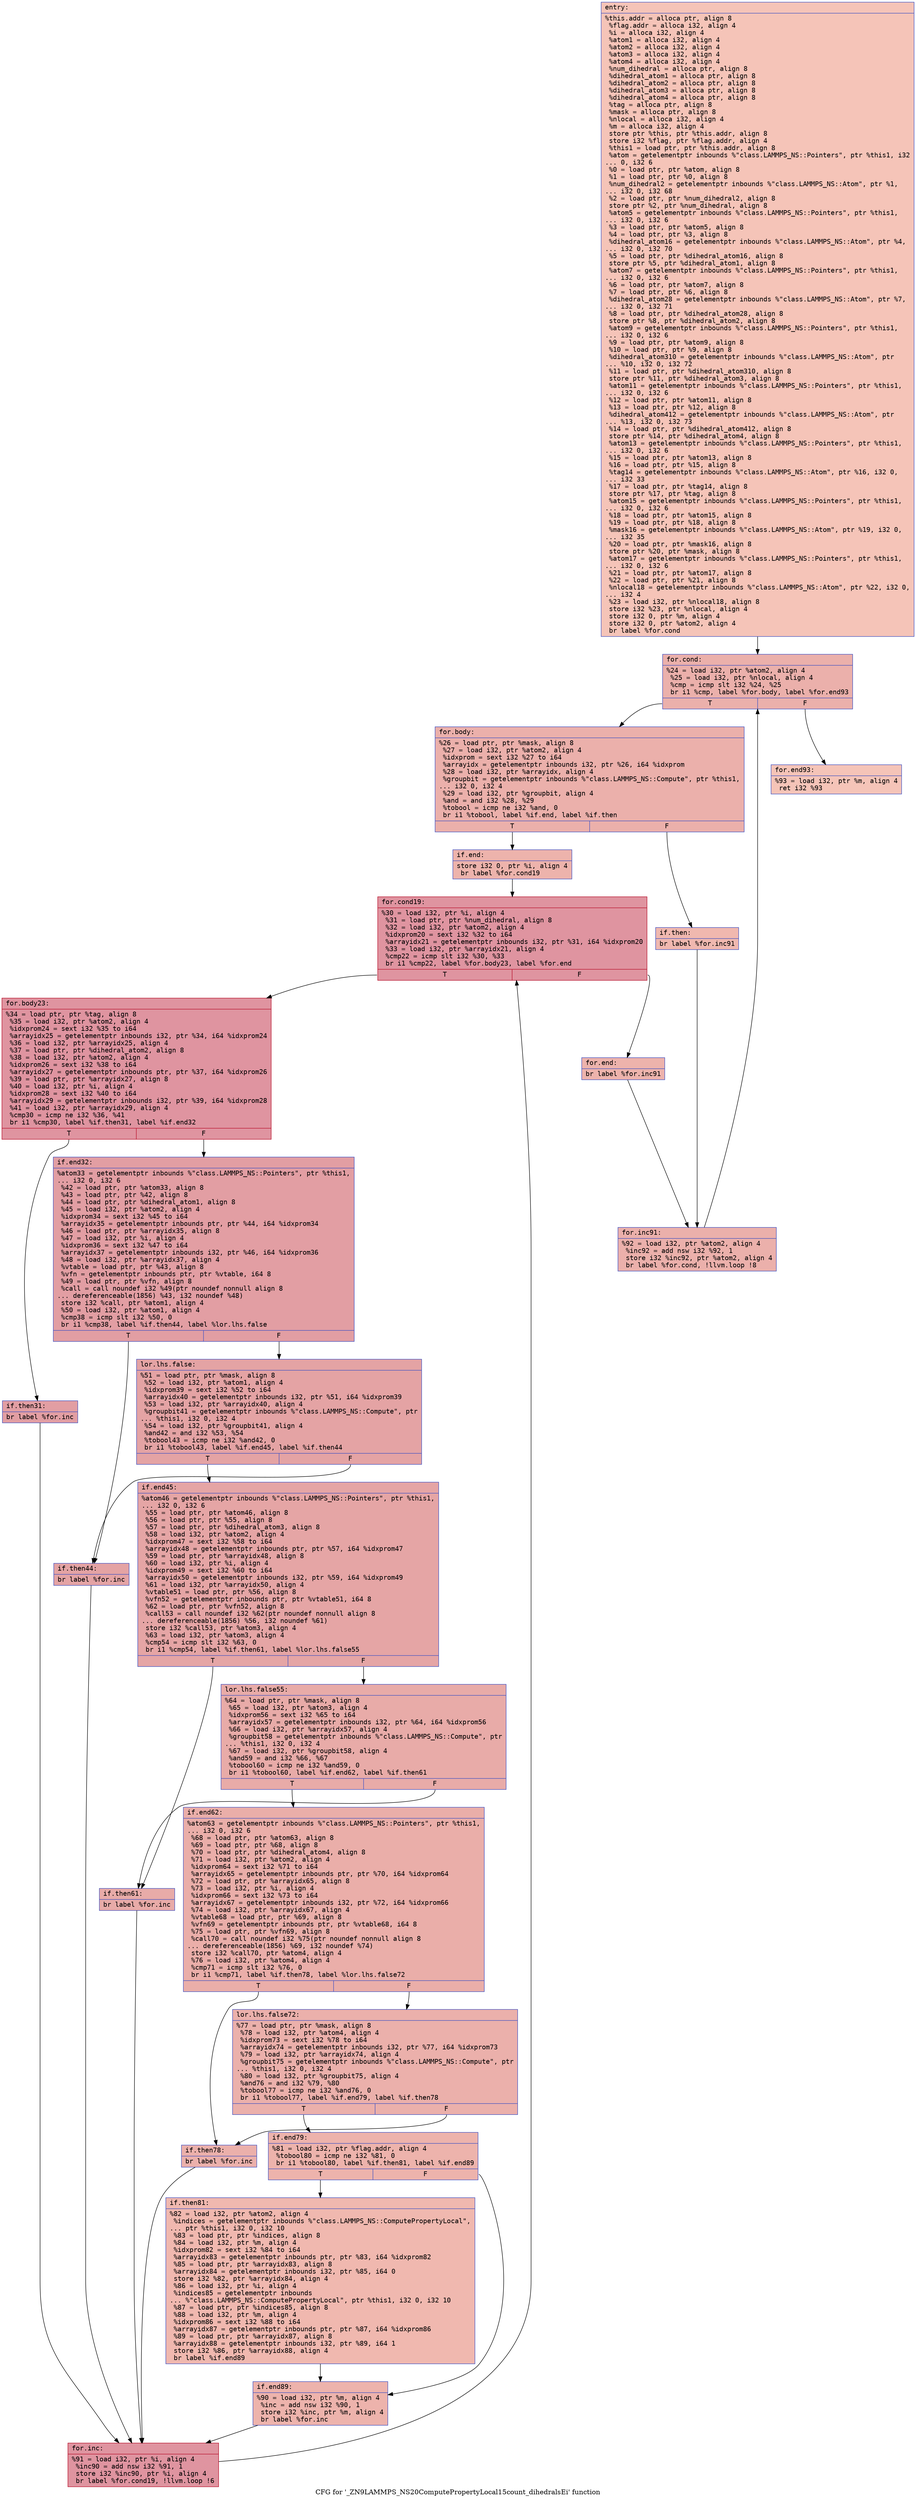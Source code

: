 digraph "CFG for '_ZN9LAMMPS_NS20ComputePropertyLocal15count_dihedralsEi' function" {
	label="CFG for '_ZN9LAMMPS_NS20ComputePropertyLocal15count_dihedralsEi' function";

	Node0x5611e681ffa0 [shape=record,color="#3d50c3ff", style=filled, fillcolor="#e97a5f70" fontname="Courier",label="{entry:\l|  %this.addr = alloca ptr, align 8\l  %flag.addr = alloca i32, align 4\l  %i = alloca i32, align 4\l  %atom1 = alloca i32, align 4\l  %atom2 = alloca i32, align 4\l  %atom3 = alloca i32, align 4\l  %atom4 = alloca i32, align 4\l  %num_dihedral = alloca ptr, align 8\l  %dihedral_atom1 = alloca ptr, align 8\l  %dihedral_atom2 = alloca ptr, align 8\l  %dihedral_atom3 = alloca ptr, align 8\l  %dihedral_atom4 = alloca ptr, align 8\l  %tag = alloca ptr, align 8\l  %mask = alloca ptr, align 8\l  %nlocal = alloca i32, align 4\l  %m = alloca i32, align 4\l  store ptr %this, ptr %this.addr, align 8\l  store i32 %flag, ptr %flag.addr, align 4\l  %this1 = load ptr, ptr %this.addr, align 8\l  %atom = getelementptr inbounds %\"class.LAMMPS_NS::Pointers\", ptr %this1, i32\l... 0, i32 6\l  %0 = load ptr, ptr %atom, align 8\l  %1 = load ptr, ptr %0, align 8\l  %num_dihedral2 = getelementptr inbounds %\"class.LAMMPS_NS::Atom\", ptr %1,\l... i32 0, i32 68\l  %2 = load ptr, ptr %num_dihedral2, align 8\l  store ptr %2, ptr %num_dihedral, align 8\l  %atom5 = getelementptr inbounds %\"class.LAMMPS_NS::Pointers\", ptr %this1,\l... i32 0, i32 6\l  %3 = load ptr, ptr %atom5, align 8\l  %4 = load ptr, ptr %3, align 8\l  %dihedral_atom16 = getelementptr inbounds %\"class.LAMMPS_NS::Atom\", ptr %4,\l... i32 0, i32 70\l  %5 = load ptr, ptr %dihedral_atom16, align 8\l  store ptr %5, ptr %dihedral_atom1, align 8\l  %atom7 = getelementptr inbounds %\"class.LAMMPS_NS::Pointers\", ptr %this1,\l... i32 0, i32 6\l  %6 = load ptr, ptr %atom7, align 8\l  %7 = load ptr, ptr %6, align 8\l  %dihedral_atom28 = getelementptr inbounds %\"class.LAMMPS_NS::Atom\", ptr %7,\l... i32 0, i32 71\l  %8 = load ptr, ptr %dihedral_atom28, align 8\l  store ptr %8, ptr %dihedral_atom2, align 8\l  %atom9 = getelementptr inbounds %\"class.LAMMPS_NS::Pointers\", ptr %this1,\l... i32 0, i32 6\l  %9 = load ptr, ptr %atom9, align 8\l  %10 = load ptr, ptr %9, align 8\l  %dihedral_atom310 = getelementptr inbounds %\"class.LAMMPS_NS::Atom\", ptr\l... %10, i32 0, i32 72\l  %11 = load ptr, ptr %dihedral_atom310, align 8\l  store ptr %11, ptr %dihedral_atom3, align 8\l  %atom11 = getelementptr inbounds %\"class.LAMMPS_NS::Pointers\", ptr %this1,\l... i32 0, i32 6\l  %12 = load ptr, ptr %atom11, align 8\l  %13 = load ptr, ptr %12, align 8\l  %dihedral_atom412 = getelementptr inbounds %\"class.LAMMPS_NS::Atom\", ptr\l... %13, i32 0, i32 73\l  %14 = load ptr, ptr %dihedral_atom412, align 8\l  store ptr %14, ptr %dihedral_atom4, align 8\l  %atom13 = getelementptr inbounds %\"class.LAMMPS_NS::Pointers\", ptr %this1,\l... i32 0, i32 6\l  %15 = load ptr, ptr %atom13, align 8\l  %16 = load ptr, ptr %15, align 8\l  %tag14 = getelementptr inbounds %\"class.LAMMPS_NS::Atom\", ptr %16, i32 0,\l... i32 33\l  %17 = load ptr, ptr %tag14, align 8\l  store ptr %17, ptr %tag, align 8\l  %atom15 = getelementptr inbounds %\"class.LAMMPS_NS::Pointers\", ptr %this1,\l... i32 0, i32 6\l  %18 = load ptr, ptr %atom15, align 8\l  %19 = load ptr, ptr %18, align 8\l  %mask16 = getelementptr inbounds %\"class.LAMMPS_NS::Atom\", ptr %19, i32 0,\l... i32 35\l  %20 = load ptr, ptr %mask16, align 8\l  store ptr %20, ptr %mask, align 8\l  %atom17 = getelementptr inbounds %\"class.LAMMPS_NS::Pointers\", ptr %this1,\l... i32 0, i32 6\l  %21 = load ptr, ptr %atom17, align 8\l  %22 = load ptr, ptr %21, align 8\l  %nlocal18 = getelementptr inbounds %\"class.LAMMPS_NS::Atom\", ptr %22, i32 0,\l... i32 4\l  %23 = load i32, ptr %nlocal18, align 8\l  store i32 %23, ptr %nlocal, align 4\l  store i32 0, ptr %m, align 4\l  store i32 0, ptr %atom2, align 4\l  br label %for.cond\l}"];
	Node0x5611e681ffa0 -> Node0x5611e68bc540[tooltip="entry -> for.cond\nProbability 100.00%" ];
	Node0x5611e68bc540 [shape=record,color="#3d50c3ff", style=filled, fillcolor="#d24b4070" fontname="Courier",label="{for.cond:\l|  %24 = load i32, ptr %atom2, align 4\l  %25 = load i32, ptr %nlocal, align 4\l  %cmp = icmp slt i32 %24, %25\l  br i1 %cmp, label %for.body, label %for.end93\l|{<s0>T|<s1>F}}"];
	Node0x5611e68bc540:s0 -> Node0x5611e68bc7b0[tooltip="for.cond -> for.body\nProbability 96.88%" ];
	Node0x5611e68bc540:s1 -> Node0x5611e68bc800[tooltip="for.cond -> for.end93\nProbability 3.12%" ];
	Node0x5611e68bc7b0 [shape=record,color="#3d50c3ff", style=filled, fillcolor="#d24b4070" fontname="Courier",label="{for.body:\l|  %26 = load ptr, ptr %mask, align 8\l  %27 = load i32, ptr %atom2, align 4\l  %idxprom = sext i32 %27 to i64\l  %arrayidx = getelementptr inbounds i32, ptr %26, i64 %idxprom\l  %28 = load i32, ptr %arrayidx, align 4\l  %groupbit = getelementptr inbounds %\"class.LAMMPS_NS::Compute\", ptr %this1,\l... i32 0, i32 4\l  %29 = load i32, ptr %groupbit, align 4\l  %and = and i32 %28, %29\l  %tobool = icmp ne i32 %and, 0\l  br i1 %tobool, label %if.end, label %if.then\l|{<s0>T|<s1>F}}"];
	Node0x5611e68bc7b0:s0 -> Node0x5611e68bcee0[tooltip="for.body -> if.end\nProbability 62.50%" ];
	Node0x5611e68bc7b0:s1 -> Node0x5611e68bcf50[tooltip="for.body -> if.then\nProbability 37.50%" ];
	Node0x5611e68bcf50 [shape=record,color="#3d50c3ff", style=filled, fillcolor="#dc5d4a70" fontname="Courier",label="{if.then:\l|  br label %for.inc91\l}"];
	Node0x5611e68bcf50 -> Node0x5611e68bd070[tooltip="if.then -> for.inc91\nProbability 100.00%" ];
	Node0x5611e68bcee0 [shape=record,color="#3d50c3ff", style=filled, fillcolor="#d6524470" fontname="Courier",label="{if.end:\l|  store i32 0, ptr %i, align 4\l  br label %for.cond19\l}"];
	Node0x5611e68bcee0 -> Node0x5611e68bd200[tooltip="if.end -> for.cond19\nProbability 100.00%" ];
	Node0x5611e68bd200 [shape=record,color="#b70d28ff", style=filled, fillcolor="#b70d2870" fontname="Courier",label="{for.cond19:\l|  %30 = load i32, ptr %i, align 4\l  %31 = load ptr, ptr %num_dihedral, align 8\l  %32 = load i32, ptr %atom2, align 4\l  %idxprom20 = sext i32 %32 to i64\l  %arrayidx21 = getelementptr inbounds i32, ptr %31, i64 %idxprom20\l  %33 = load i32, ptr %arrayidx21, align 4\l  %cmp22 = icmp slt i32 %30, %33\l  br i1 %cmp22, label %for.body23, label %for.end\l|{<s0>T|<s1>F}}"];
	Node0x5611e68bd200:s0 -> Node0x5611e68bda50[tooltip="for.cond19 -> for.body23\nProbability 96.88%" ];
	Node0x5611e68bd200:s1 -> Node0x5611e68bdaa0[tooltip="for.cond19 -> for.end\nProbability 3.12%" ];
	Node0x5611e68bda50 [shape=record,color="#b70d28ff", style=filled, fillcolor="#b70d2870" fontname="Courier",label="{for.body23:\l|  %34 = load ptr, ptr %tag, align 8\l  %35 = load i32, ptr %atom2, align 4\l  %idxprom24 = sext i32 %35 to i64\l  %arrayidx25 = getelementptr inbounds i32, ptr %34, i64 %idxprom24\l  %36 = load i32, ptr %arrayidx25, align 4\l  %37 = load ptr, ptr %dihedral_atom2, align 8\l  %38 = load i32, ptr %atom2, align 4\l  %idxprom26 = sext i32 %38 to i64\l  %arrayidx27 = getelementptr inbounds ptr, ptr %37, i64 %idxprom26\l  %39 = load ptr, ptr %arrayidx27, align 8\l  %40 = load i32, ptr %i, align 4\l  %idxprom28 = sext i32 %40 to i64\l  %arrayidx29 = getelementptr inbounds i32, ptr %39, i64 %idxprom28\l  %41 = load i32, ptr %arrayidx29, align 4\l  %cmp30 = icmp ne i32 %36, %41\l  br i1 %cmp30, label %if.then31, label %if.end32\l|{<s0>T|<s1>F}}"];
	Node0x5611e68bda50:s0 -> Node0x5611e68be4c0[tooltip="for.body23 -> if.then31\nProbability 50.00%" ];
	Node0x5611e68bda50:s1 -> Node0x5611e68be540[tooltip="for.body23 -> if.end32\nProbability 50.00%" ];
	Node0x5611e68be4c0 [shape=record,color="#3d50c3ff", style=filled, fillcolor="#be242e70" fontname="Courier",label="{if.then31:\l|  br label %for.inc\l}"];
	Node0x5611e68be4c0 -> Node0x5611e68be670[tooltip="if.then31 -> for.inc\nProbability 100.00%" ];
	Node0x5611e68be540 [shape=record,color="#3d50c3ff", style=filled, fillcolor="#be242e70" fontname="Courier",label="{if.end32:\l|  %atom33 = getelementptr inbounds %\"class.LAMMPS_NS::Pointers\", ptr %this1,\l... i32 0, i32 6\l  %42 = load ptr, ptr %atom33, align 8\l  %43 = load ptr, ptr %42, align 8\l  %44 = load ptr, ptr %dihedral_atom1, align 8\l  %45 = load i32, ptr %atom2, align 4\l  %idxprom34 = sext i32 %45 to i64\l  %arrayidx35 = getelementptr inbounds ptr, ptr %44, i64 %idxprom34\l  %46 = load ptr, ptr %arrayidx35, align 8\l  %47 = load i32, ptr %i, align 4\l  %idxprom36 = sext i32 %47 to i64\l  %arrayidx37 = getelementptr inbounds i32, ptr %46, i64 %idxprom36\l  %48 = load i32, ptr %arrayidx37, align 4\l  %vtable = load ptr, ptr %43, align 8\l  %vfn = getelementptr inbounds ptr, ptr %vtable, i64 8\l  %49 = load ptr, ptr %vfn, align 8\l  %call = call noundef i32 %49(ptr noundef nonnull align 8\l... dereferenceable(1856) %43, i32 noundef %48)\l  store i32 %call, ptr %atom1, align 4\l  %50 = load i32, ptr %atom1, align 4\l  %cmp38 = icmp slt i32 %50, 0\l  br i1 %cmp38, label %if.then44, label %lor.lhs.false\l|{<s0>T|<s1>F}}"];
	Node0x5611e68be540:s0 -> Node0x5611e68bfb80[tooltip="if.end32 -> if.then44\nProbability 37.50%" ];
	Node0x5611e68be540:s1 -> Node0x5611e68bfc00[tooltip="if.end32 -> lor.lhs.false\nProbability 62.50%" ];
	Node0x5611e68bfc00 [shape=record,color="#3d50c3ff", style=filled, fillcolor="#c32e3170" fontname="Courier",label="{lor.lhs.false:\l|  %51 = load ptr, ptr %mask, align 8\l  %52 = load i32, ptr %atom1, align 4\l  %idxprom39 = sext i32 %52 to i64\l  %arrayidx40 = getelementptr inbounds i32, ptr %51, i64 %idxprom39\l  %53 = load i32, ptr %arrayidx40, align 4\l  %groupbit41 = getelementptr inbounds %\"class.LAMMPS_NS::Compute\", ptr\l... %this1, i32 0, i32 4\l  %54 = load i32, ptr %groupbit41, align 4\l  %and42 = and i32 %53, %54\l  %tobool43 = icmp ne i32 %and42, 0\l  br i1 %tobool43, label %if.end45, label %if.then44\l|{<s0>T|<s1>F}}"];
	Node0x5611e68bfc00:s0 -> Node0x5611e68c0300[tooltip="lor.lhs.false -> if.end45\nProbability 62.50%" ];
	Node0x5611e68bfc00:s1 -> Node0x5611e68bfb80[tooltip="lor.lhs.false -> if.then44\nProbability 37.50%" ];
	Node0x5611e68bfb80 [shape=record,color="#3d50c3ff", style=filled, fillcolor="#c32e3170" fontname="Courier",label="{if.then44:\l|  br label %for.inc\l}"];
	Node0x5611e68bfb80 -> Node0x5611e68be670[tooltip="if.then44 -> for.inc\nProbability 100.00%" ];
	Node0x5611e68c0300 [shape=record,color="#3d50c3ff", style=filled, fillcolor="#c5333470" fontname="Courier",label="{if.end45:\l|  %atom46 = getelementptr inbounds %\"class.LAMMPS_NS::Pointers\", ptr %this1,\l... i32 0, i32 6\l  %55 = load ptr, ptr %atom46, align 8\l  %56 = load ptr, ptr %55, align 8\l  %57 = load ptr, ptr %dihedral_atom3, align 8\l  %58 = load i32, ptr %atom2, align 4\l  %idxprom47 = sext i32 %58 to i64\l  %arrayidx48 = getelementptr inbounds ptr, ptr %57, i64 %idxprom47\l  %59 = load ptr, ptr %arrayidx48, align 8\l  %60 = load i32, ptr %i, align 4\l  %idxprom49 = sext i32 %60 to i64\l  %arrayidx50 = getelementptr inbounds i32, ptr %59, i64 %idxprom49\l  %61 = load i32, ptr %arrayidx50, align 4\l  %vtable51 = load ptr, ptr %56, align 8\l  %vfn52 = getelementptr inbounds ptr, ptr %vtable51, i64 8\l  %62 = load ptr, ptr %vfn52, align 8\l  %call53 = call noundef i32 %62(ptr noundef nonnull align 8\l... dereferenceable(1856) %56, i32 noundef %61)\l  store i32 %call53, ptr %atom3, align 4\l  %63 = load i32, ptr %atom3, align 4\l  %cmp54 = icmp slt i32 %63, 0\l  br i1 %cmp54, label %if.then61, label %lor.lhs.false55\l|{<s0>T|<s1>F}}"];
	Node0x5611e68c0300:s0 -> Node0x5611e68c10d0[tooltip="if.end45 -> if.then61\nProbability 37.50%" ];
	Node0x5611e68c0300:s1 -> Node0x5611e68c1150[tooltip="if.end45 -> lor.lhs.false55\nProbability 62.50%" ];
	Node0x5611e68c1150 [shape=record,color="#3d50c3ff", style=filled, fillcolor="#cc403a70" fontname="Courier",label="{lor.lhs.false55:\l|  %64 = load ptr, ptr %mask, align 8\l  %65 = load i32, ptr %atom3, align 4\l  %idxprom56 = sext i32 %65 to i64\l  %arrayidx57 = getelementptr inbounds i32, ptr %64, i64 %idxprom56\l  %66 = load i32, ptr %arrayidx57, align 4\l  %groupbit58 = getelementptr inbounds %\"class.LAMMPS_NS::Compute\", ptr\l... %this1, i32 0, i32 4\l  %67 = load i32, ptr %groupbit58, align 4\l  %and59 = and i32 %66, %67\l  %tobool60 = icmp ne i32 %and59, 0\l  br i1 %tobool60, label %if.end62, label %if.then61\l|{<s0>T|<s1>F}}"];
	Node0x5611e68c1150:s0 -> Node0x5611e68bd280[tooltip="lor.lhs.false55 -> if.end62\nProbability 62.50%" ];
	Node0x5611e68c1150:s1 -> Node0x5611e68c10d0[tooltip="lor.lhs.false55 -> if.then61\nProbability 37.50%" ];
	Node0x5611e68c10d0 [shape=record,color="#3d50c3ff", style=filled, fillcolor="#cc403a70" fontname="Courier",label="{if.then61:\l|  br label %for.inc\l}"];
	Node0x5611e68c10d0 -> Node0x5611e68be670[tooltip="if.then61 -> for.inc\nProbability 100.00%" ];
	Node0x5611e68bd280 [shape=record,color="#3d50c3ff", style=filled, fillcolor="#d0473d70" fontname="Courier",label="{if.end62:\l|  %atom63 = getelementptr inbounds %\"class.LAMMPS_NS::Pointers\", ptr %this1,\l... i32 0, i32 6\l  %68 = load ptr, ptr %atom63, align 8\l  %69 = load ptr, ptr %68, align 8\l  %70 = load ptr, ptr %dihedral_atom4, align 8\l  %71 = load i32, ptr %atom2, align 4\l  %idxprom64 = sext i32 %71 to i64\l  %arrayidx65 = getelementptr inbounds ptr, ptr %70, i64 %idxprom64\l  %72 = load ptr, ptr %arrayidx65, align 8\l  %73 = load i32, ptr %i, align 4\l  %idxprom66 = sext i32 %73 to i64\l  %arrayidx67 = getelementptr inbounds i32, ptr %72, i64 %idxprom66\l  %74 = load i32, ptr %arrayidx67, align 4\l  %vtable68 = load ptr, ptr %69, align 8\l  %vfn69 = getelementptr inbounds ptr, ptr %vtable68, i64 8\l  %75 = load ptr, ptr %vfn69, align 8\l  %call70 = call noundef i32 %75(ptr noundef nonnull align 8\l... dereferenceable(1856) %69, i32 noundef %74)\l  store i32 %call70, ptr %atom4, align 4\l  %76 = load i32, ptr %atom4, align 4\l  %cmp71 = icmp slt i32 %76, 0\l  br i1 %cmp71, label %if.then78, label %lor.lhs.false72\l|{<s0>T|<s1>F}}"];
	Node0x5611e68bd280:s0 -> Node0x5611e68c2c20[tooltip="if.end62 -> if.then78\nProbability 37.50%" ];
	Node0x5611e68bd280:s1 -> Node0x5611e68c2ca0[tooltip="if.end62 -> lor.lhs.false72\nProbability 62.50%" ];
	Node0x5611e68c2ca0 [shape=record,color="#3d50c3ff", style=filled, fillcolor="#d24b4070" fontname="Courier",label="{lor.lhs.false72:\l|  %77 = load ptr, ptr %mask, align 8\l  %78 = load i32, ptr %atom4, align 4\l  %idxprom73 = sext i32 %78 to i64\l  %arrayidx74 = getelementptr inbounds i32, ptr %77, i64 %idxprom73\l  %79 = load i32, ptr %arrayidx74, align 4\l  %groupbit75 = getelementptr inbounds %\"class.LAMMPS_NS::Compute\", ptr\l... %this1, i32 0, i32 4\l  %80 = load i32, ptr %groupbit75, align 4\l  %and76 = and i32 %79, %80\l  %tobool77 = icmp ne i32 %and76, 0\l  br i1 %tobool77, label %if.end79, label %if.then78\l|{<s0>T|<s1>F}}"];
	Node0x5611e68c2ca0:s0 -> Node0x5611e68c33a0[tooltip="lor.lhs.false72 -> if.end79\nProbability 62.50%" ];
	Node0x5611e68c2ca0:s1 -> Node0x5611e68c2c20[tooltip="lor.lhs.false72 -> if.then78\nProbability 37.50%" ];
	Node0x5611e68c2c20 [shape=record,color="#3d50c3ff", style=filled, fillcolor="#d24b4070" fontname="Courier",label="{if.then78:\l|  br label %for.inc\l}"];
	Node0x5611e68c2c20 -> Node0x5611e68be670[tooltip="if.then78 -> for.inc\nProbability 100.00%" ];
	Node0x5611e68c33a0 [shape=record,color="#3d50c3ff", style=filled, fillcolor="#d6524470" fontname="Courier",label="{if.end79:\l|  %81 = load i32, ptr %flag.addr, align 4\l  %tobool80 = icmp ne i32 %81, 0\l  br i1 %tobool80, label %if.then81, label %if.end89\l|{<s0>T|<s1>F}}"];
	Node0x5611e68c33a0:s0 -> Node0x5611e68c3680[tooltip="if.end79 -> if.then81\nProbability 62.50%" ];
	Node0x5611e68c33a0:s1 -> Node0x5611e68c3700[tooltip="if.end79 -> if.end89\nProbability 37.50%" ];
	Node0x5611e68c3680 [shape=record,color="#3d50c3ff", style=filled, fillcolor="#dc5d4a70" fontname="Courier",label="{if.then81:\l|  %82 = load i32, ptr %atom2, align 4\l  %indices = getelementptr inbounds %\"class.LAMMPS_NS::ComputePropertyLocal\",\l... ptr %this1, i32 0, i32 10\l  %83 = load ptr, ptr %indices, align 8\l  %84 = load i32, ptr %m, align 4\l  %idxprom82 = sext i32 %84 to i64\l  %arrayidx83 = getelementptr inbounds ptr, ptr %83, i64 %idxprom82\l  %85 = load ptr, ptr %arrayidx83, align 8\l  %arrayidx84 = getelementptr inbounds i32, ptr %85, i64 0\l  store i32 %82, ptr %arrayidx84, align 4\l  %86 = load i32, ptr %i, align 4\l  %indices85 = getelementptr inbounds\l... %\"class.LAMMPS_NS::ComputePropertyLocal\", ptr %this1, i32 0, i32 10\l  %87 = load ptr, ptr %indices85, align 8\l  %88 = load i32, ptr %m, align 4\l  %idxprom86 = sext i32 %88 to i64\l  %arrayidx87 = getelementptr inbounds ptr, ptr %87, i64 %idxprom86\l  %89 = load ptr, ptr %arrayidx87, align 8\l  %arrayidx88 = getelementptr inbounds i32, ptr %89, i64 1\l  store i32 %86, ptr %arrayidx88, align 4\l  br label %if.end89\l}"];
	Node0x5611e68c3680 -> Node0x5611e68c3700[tooltip="if.then81 -> if.end89\nProbability 100.00%" ];
	Node0x5611e68c3700 [shape=record,color="#3d50c3ff", style=filled, fillcolor="#d6524470" fontname="Courier",label="{if.end89:\l|  %90 = load i32, ptr %m, align 4\l  %inc = add nsw i32 %90, 1\l  store i32 %inc, ptr %m, align 4\l  br label %for.inc\l}"];
	Node0x5611e68c3700 -> Node0x5611e68be670[tooltip="if.end89 -> for.inc\nProbability 100.00%" ];
	Node0x5611e68be670 [shape=record,color="#b70d28ff", style=filled, fillcolor="#b70d2870" fontname="Courier",label="{for.inc:\l|  %91 = load i32, ptr %i, align 4\l  %inc90 = add nsw i32 %91, 1\l  store i32 %inc90, ptr %i, align 4\l  br label %for.cond19, !llvm.loop !6\l}"];
	Node0x5611e68be670 -> Node0x5611e68bd200[tooltip="for.inc -> for.cond19\nProbability 100.00%" ];
	Node0x5611e68bdaa0 [shape=record,color="#3d50c3ff", style=filled, fillcolor="#d6524470" fontname="Courier",label="{for.end:\l|  br label %for.inc91\l}"];
	Node0x5611e68bdaa0 -> Node0x5611e68bd070[tooltip="for.end -> for.inc91\nProbability 100.00%" ];
	Node0x5611e68bd070 [shape=record,color="#3d50c3ff", style=filled, fillcolor="#d24b4070" fontname="Courier",label="{for.inc91:\l|  %92 = load i32, ptr %atom2, align 4\l  %inc92 = add nsw i32 %92, 1\l  store i32 %inc92, ptr %atom2, align 4\l  br label %for.cond, !llvm.loop !8\l}"];
	Node0x5611e68bd070 -> Node0x5611e68bc540[tooltip="for.inc91 -> for.cond\nProbability 100.00%" ];
	Node0x5611e68bc800 [shape=record,color="#3d50c3ff", style=filled, fillcolor="#e97a5f70" fontname="Courier",label="{for.end93:\l|  %93 = load i32, ptr %m, align 4\l  ret i32 %93\l}"];
}
